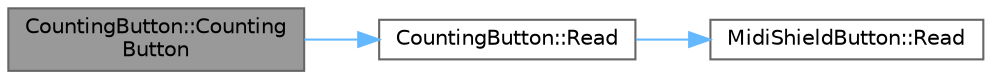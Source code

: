 digraph "CountingButton::CountingButton"
{
 // LATEX_PDF_SIZE
  bgcolor="transparent";
  edge [fontname=Helvetica,fontsize=10,labelfontname=Helvetica,labelfontsize=10];
  node [fontname=Helvetica,fontsize=10,shape=box,height=0.2,width=0.4];
  rankdir="LR";
  Node1 [id="Node000001",label="CountingButton::Counting\lButton",height=0.2,width=0.4,color="gray40", fillcolor="grey60", style="filled", fontcolor="black",tooltip=" "];
  Node1 -> Node2 [id="edge1_Node000001_Node000002",color="steelblue1",style="solid",tooltip=" "];
  Node2 [id="Node000002",label="CountingButton::Read",height=0.2,width=0.4,color="grey40", fillcolor="white", style="filled",URL="$d6/d58/class_counting_button.html#a22f6cee1dc58bf651da93fd5ee66f7a0",tooltip=" "];
  Node2 -> Node3 [id="edge2_Node000002_Node000003",color="steelblue1",style="solid",tooltip=" "];
  Node3 [id="Node000003",label="MidiShieldButton::Read",height=0.2,width=0.4,color="grey40", fillcolor="white", style="filled",URL="$d0/ddf/class_midi_shield_button.html#a364d02ef4b1cd8dfa97639c08a731dcf",tooltip=" "];
}
